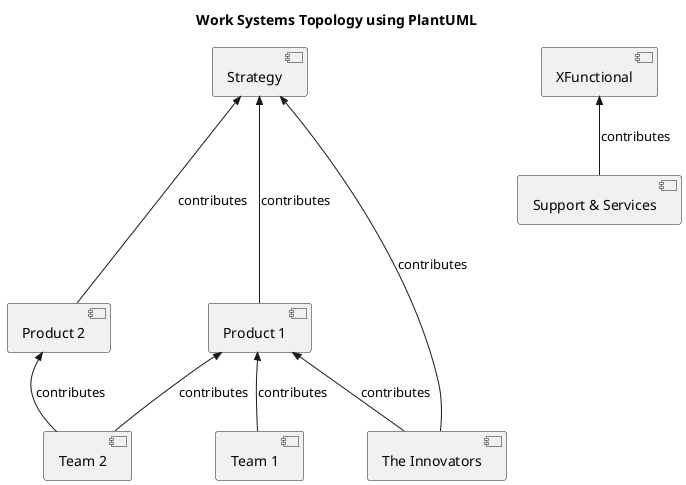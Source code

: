 @startuml FLD2024 #1

title Work Systems Topology using PlantUML

[The Innovators] -up->> [Product 1] : contributes
[The Innovators] -up->> [Strategy] : contributes
[Team 1] -up->> [Product 1] : contributes
[Team 2] -up->> [Product 1] : contributes
[Team 2] -up->> [Product 2] : contributes
[Support & Services] -up->> [XFunctional] : contributes
[Product 1] --up->> [Strategy] : contributes
[Product 2] --up->> [Strategy] : contributes

@enduml

